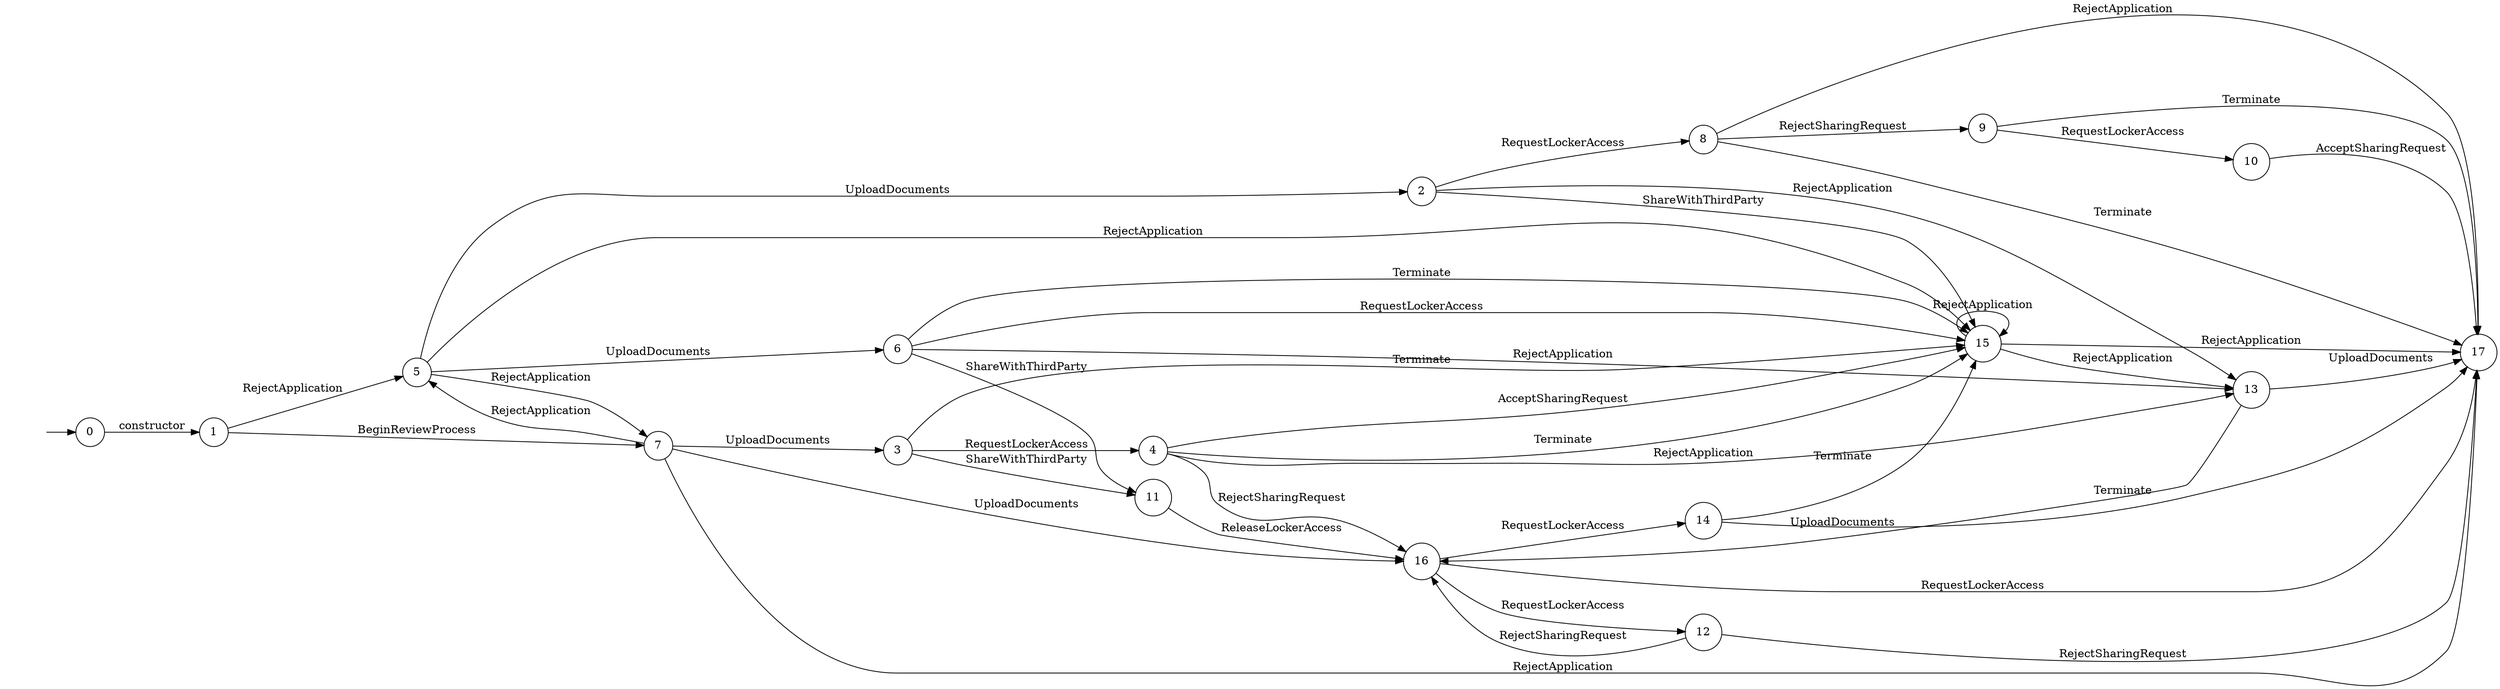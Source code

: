 digraph "Dapp-Automata-data/fuzzer/testnetdata-model-rq1-fix/DigitalLocker/SEKT-1" {
	graph [rankdir=LR]
	"" [label="" shape=plaintext]
	17 [label=17 shape=circle]
	4 [label=4 shape=circle]
	10 [label=10 shape=circle]
	5 [label=5 shape=circle]
	14 [label=14 shape=circle]
	7 [label=7 shape=circle]
	3 [label=3 shape=circle]
	6 [label=6 shape=circle]
	15 [label=15 shape=circle]
	11 [label=11 shape=circle]
	16 [label=16 shape=circle]
	8 [label=8 shape=circle]
	12 [label=12 shape=circle]
	0 [label=0 shape=circle]
	2 [label=2 shape=circle]
	9 [label=9 shape=circle]
	1 [label=1 shape=circle]
	13 [label=13 shape=circle]
	"" -> 0 [label=""]
	0 -> 1 [label=constructor]
	1 -> 5 [label=RejectApplication]
	1 -> 7 [label=BeginReviewProcess]
	2 -> 8 [label=RequestLockerAccess]
	2 -> 13 [label=RejectApplication]
	2 -> 15 [label=ShareWithThirdParty]
	3 -> 4 [label=RequestLockerAccess]
	3 -> 11 [label=ShareWithThirdParty]
	3 -> 15 [label=Terminate]
	4 -> 13 [label=RejectApplication]
	4 -> 15 [label=AcceptSharingRequest]
	4 -> 15 [label=Terminate]
	4 -> 16 [label=RejectSharingRequest]
	5 -> 2 [label=UploadDocuments]
	5 -> 6 [label=UploadDocuments]
	5 -> 15 [label=RejectApplication]
	5 -> 7 [label=RejectApplication]
	6 -> 11 [label=ShareWithThirdParty]
	6 -> 13 [label=RejectApplication]
	6 -> 15 [label=Terminate]
	6 -> 15 [label=RequestLockerAccess]
	7 -> 17 [label=RejectApplication]
	7 -> 5 [label=RejectApplication]
	7 -> 16 [label=UploadDocuments]
	7 -> 3 [label=UploadDocuments]
	8 -> 9 [label=RejectSharingRequest]
	8 -> 17 [label=Terminate]
	8 -> 17 [label=RejectApplication]
	9 -> 10 [label=RequestLockerAccess]
	9 -> 17 [label=Terminate]
	12 -> 17 [label=RejectSharingRequest]
	12 -> 16 [label=RejectSharingRequest]
	13 -> 17 [label=UploadDocuments]
	13 -> 16 [label=UploadDocuments]
	14 -> 15 [label=Terminate]
	14 -> 17 [label=Terminate]
	15 -> 15 [label=RejectApplication]
	15 -> 17 [label=RejectApplication]
	15 -> 13 [label=RejectApplication]
	16 -> 17 [label=RequestLockerAccess]
	16 -> 14 [label=RequestLockerAccess]
	16 -> 12 [label=RequestLockerAccess]
	11 -> 16 [label=ReleaseLockerAccess]
	10 -> 17 [label=AcceptSharingRequest]
}
